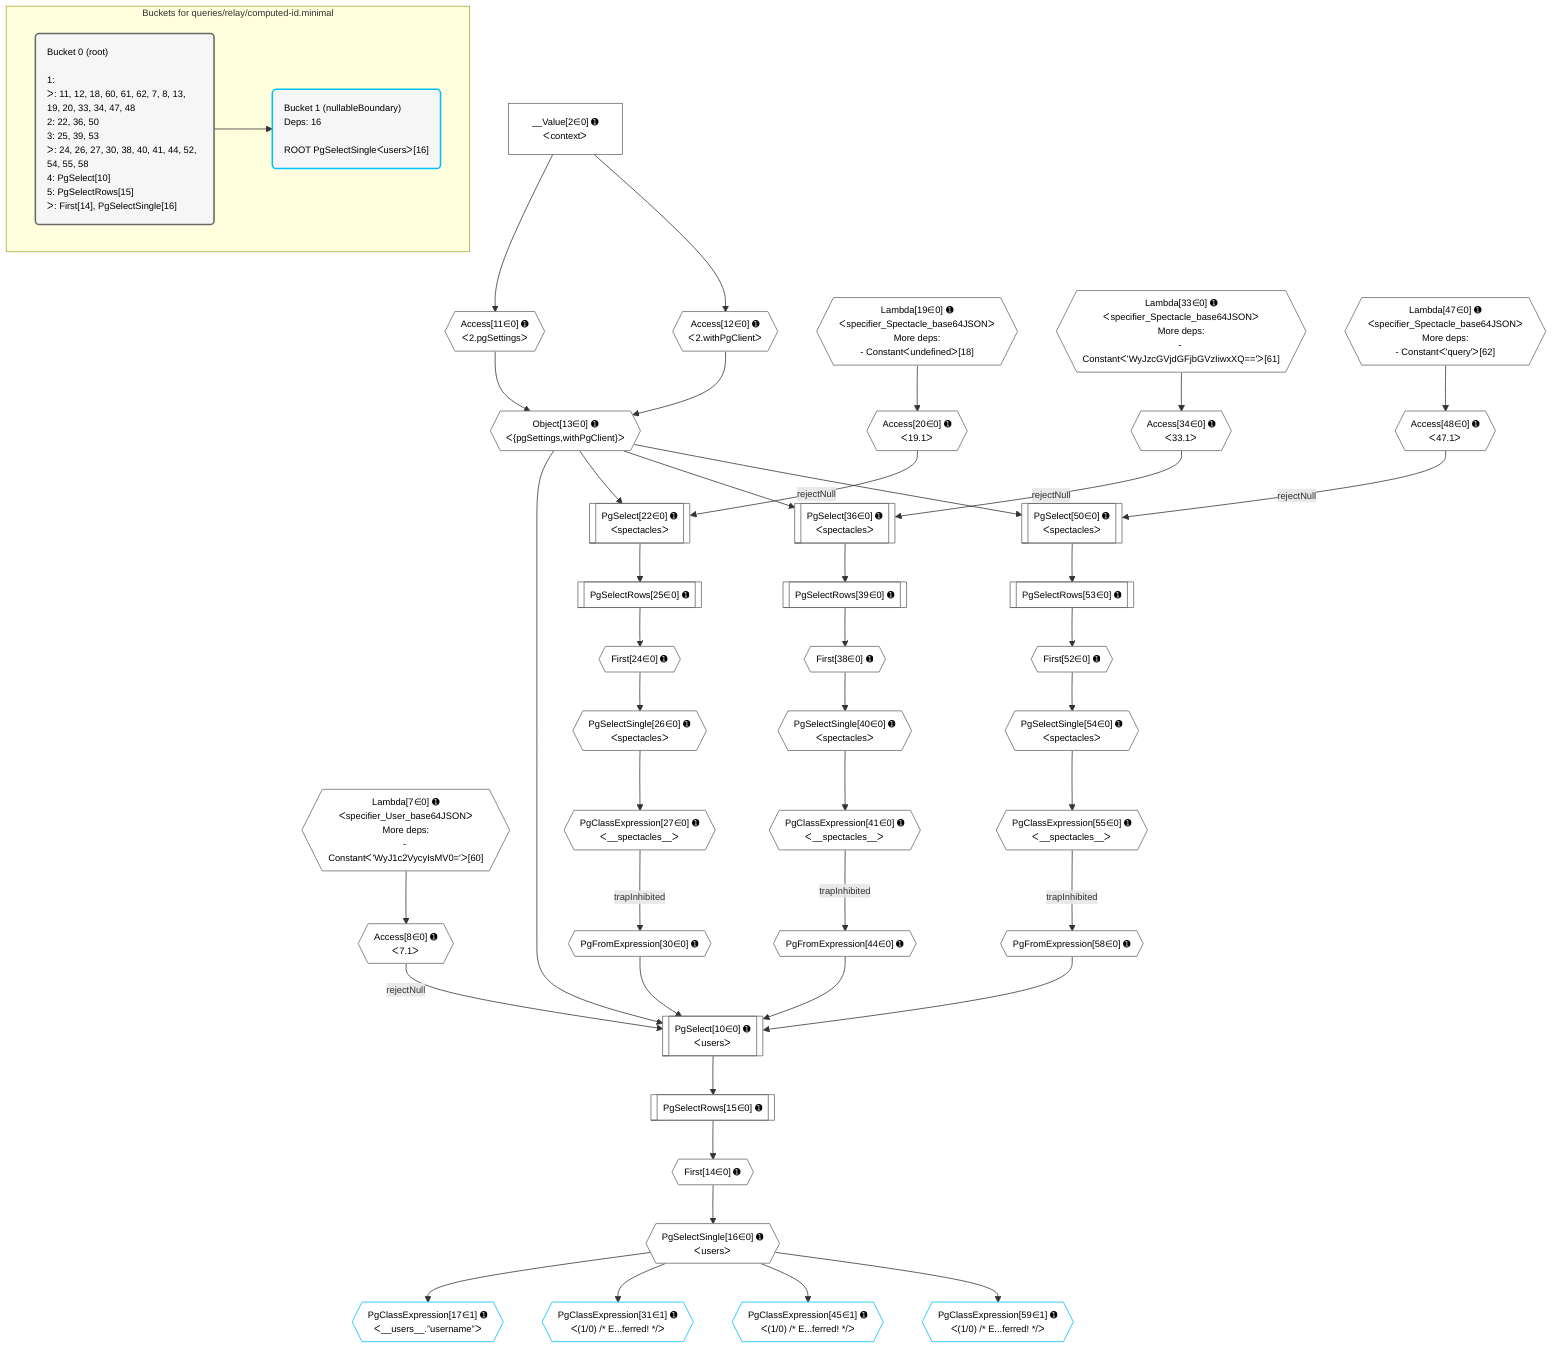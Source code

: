 %%{init: {'themeVariables': { 'fontSize': '12px'}}}%%
graph TD
    classDef path fill:#eee,stroke:#000,color:#000
    classDef plan fill:#fff,stroke-width:1px,color:#000
    classDef itemplan fill:#fff,stroke-width:2px,color:#000
    classDef unbatchedplan fill:#dff,stroke-width:1px,color:#000
    classDef sideeffectplan fill:#fcc,stroke-width:2px,color:#000
    classDef bucket fill:#f6f6f6,color:#000,stroke-width:2px,text-align:left

    subgraph "Buckets for queries/relay/computed-id.minimal"
    Bucket0("Bucket 0 (root)<br /><br />1: <br />ᐳ: 11, 12, 18, 60, 61, 62, 7, 8, 13, 19, 20, 33, 34, 47, 48<br />2: 22, 36, 50<br />3: 25, 39, 53<br />ᐳ: 24, 26, 27, 30, 38, 40, 41, 44, 52, 54, 55, 58<br />4: PgSelect[10]<br />5: PgSelectRows[15]<br />ᐳ: First[14], PgSelectSingle[16]"):::bucket
    Bucket1("Bucket 1 (nullableBoundary)<br />Deps: 16<br /><br />ROOT PgSelectSingleᐸusersᐳ[16]"):::bucket
    end
    Bucket0 --> Bucket1

    %% plan dependencies
    PgSelect10[["PgSelect[10∈0] ➊<br />ᐸusersᐳ"]]:::plan
    Object13{{"Object[13∈0] ➊<br />ᐸ{pgSettings,withPgClient}ᐳ"}}:::plan
    Access8{{"Access[8∈0] ➊<br />ᐸ7.1ᐳ"}}:::plan
    PgFromExpression30{{"PgFromExpression[30∈0] ➊"}}:::plan
    PgFromExpression44{{"PgFromExpression[44∈0] ➊"}}:::plan
    PgFromExpression58{{"PgFromExpression[58∈0] ➊"}}:::plan
    Access8 -->|rejectNull| PgSelect10
    Object13 & PgFromExpression30 & PgFromExpression44 & PgFromExpression58 --> PgSelect10
    Access11{{"Access[11∈0] ➊<br />ᐸ2.pgSettingsᐳ"}}:::plan
    Access12{{"Access[12∈0] ➊<br />ᐸ2.withPgClientᐳ"}}:::plan
    Access11 & Access12 --> Object13
    PgSelect22[["PgSelect[22∈0] ➊<br />ᐸspectaclesᐳ"]]:::plan
    Access20{{"Access[20∈0] ➊<br />ᐸ19.1ᐳ"}}:::plan
    Access20 -->|rejectNull| PgSelect22
    Object13 --> PgSelect22
    PgSelect36[["PgSelect[36∈0] ➊<br />ᐸspectaclesᐳ"]]:::plan
    Access34{{"Access[34∈0] ➊<br />ᐸ33.1ᐳ"}}:::plan
    Access34 -->|rejectNull| PgSelect36
    Object13 --> PgSelect36
    PgSelect50[["PgSelect[50∈0] ➊<br />ᐸspectaclesᐳ"]]:::plan
    Access48{{"Access[48∈0] ➊<br />ᐸ47.1ᐳ"}}:::plan
    Access48 -->|rejectNull| PgSelect50
    Object13 --> PgSelect50
    Lambda7{{"Lambda[7∈0] ➊<br />ᐸspecifier_User_base64JSONᐳ<br />More deps:<br />- Constantᐸ'WyJ1c2VycyIsMV0='ᐳ[60]"}}:::plan
    Lambda7 --> Access8
    __Value2["__Value[2∈0] ➊<br />ᐸcontextᐳ"]:::plan
    __Value2 --> Access11
    __Value2 --> Access12
    First14{{"First[14∈0] ➊"}}:::plan
    PgSelectRows15[["PgSelectRows[15∈0] ➊"]]:::plan
    PgSelectRows15 --> First14
    PgSelect10 --> PgSelectRows15
    PgSelectSingle16{{"PgSelectSingle[16∈0] ➊<br />ᐸusersᐳ"}}:::plan
    First14 --> PgSelectSingle16
    Lambda19{{"Lambda[19∈0] ➊<br />ᐸspecifier_Spectacle_base64JSONᐳ<br />More deps:<br />- Constantᐸundefinedᐳ[18]"}}:::plan
    Lambda19 --> Access20
    First24{{"First[24∈0] ➊"}}:::plan
    PgSelectRows25[["PgSelectRows[25∈0] ➊"]]:::plan
    PgSelectRows25 --> First24
    PgSelect22 --> PgSelectRows25
    PgSelectSingle26{{"PgSelectSingle[26∈0] ➊<br />ᐸspectaclesᐳ"}}:::plan
    First24 --> PgSelectSingle26
    PgClassExpression27{{"PgClassExpression[27∈0] ➊<br />ᐸ__spectacles__ᐳ"}}:::plan
    PgSelectSingle26 --> PgClassExpression27
    PgClassExpression27 -->|trapInhibited| PgFromExpression30
    Lambda33{{"Lambda[33∈0] ➊<br />ᐸspecifier_Spectacle_base64JSONᐳ<br />More deps:<br />- Constantᐸ'WyJzcGVjdGFjbGVzIiwxXQ=='ᐳ[61]"}}:::plan
    Lambda33 --> Access34
    First38{{"First[38∈0] ➊"}}:::plan
    PgSelectRows39[["PgSelectRows[39∈0] ➊"]]:::plan
    PgSelectRows39 --> First38
    PgSelect36 --> PgSelectRows39
    PgSelectSingle40{{"PgSelectSingle[40∈0] ➊<br />ᐸspectaclesᐳ"}}:::plan
    First38 --> PgSelectSingle40
    PgClassExpression41{{"PgClassExpression[41∈0] ➊<br />ᐸ__spectacles__ᐳ"}}:::plan
    PgSelectSingle40 --> PgClassExpression41
    PgClassExpression41 -->|trapInhibited| PgFromExpression44
    Lambda47{{"Lambda[47∈0] ➊<br />ᐸspecifier_Spectacle_base64JSONᐳ<br />More deps:<br />- Constantᐸ'query'ᐳ[62]"}}:::plan
    Lambda47 --> Access48
    First52{{"First[52∈0] ➊"}}:::plan
    PgSelectRows53[["PgSelectRows[53∈0] ➊"]]:::plan
    PgSelectRows53 --> First52
    PgSelect50 --> PgSelectRows53
    PgSelectSingle54{{"PgSelectSingle[54∈0] ➊<br />ᐸspectaclesᐳ"}}:::plan
    First52 --> PgSelectSingle54
    PgClassExpression55{{"PgClassExpression[55∈0] ➊<br />ᐸ__spectacles__ᐳ"}}:::plan
    PgSelectSingle54 --> PgClassExpression55
    PgClassExpression55 -->|trapInhibited| PgFromExpression58
    PgClassExpression17{{"PgClassExpression[17∈1] ➊<br />ᐸ__users__.”username”ᐳ"}}:::plan
    PgSelectSingle16 --> PgClassExpression17
    PgClassExpression31{{"PgClassExpression[31∈1] ➊<br />ᐸ(1/0) /* E...ferred! */ᐳ"}}:::plan
    PgSelectSingle16 --> PgClassExpression31
    PgClassExpression45{{"PgClassExpression[45∈1] ➊<br />ᐸ(1/0) /* E...ferred! */ᐳ"}}:::plan
    PgSelectSingle16 --> PgClassExpression45
    PgClassExpression59{{"PgClassExpression[59∈1] ➊<br />ᐸ(1/0) /* E...ferred! */ᐳ"}}:::plan
    PgSelectSingle16 --> PgClassExpression59

    %% define steps
    classDef bucket0 stroke:#696969
    class Bucket0,__Value2,Lambda7,Access8,PgSelect10,Access11,Access12,Object13,First14,PgSelectRows15,PgSelectSingle16,Lambda19,Access20,PgSelect22,First24,PgSelectRows25,PgSelectSingle26,PgClassExpression27,PgFromExpression30,Lambda33,Access34,PgSelect36,First38,PgSelectRows39,PgSelectSingle40,PgClassExpression41,PgFromExpression44,Lambda47,Access48,PgSelect50,First52,PgSelectRows53,PgSelectSingle54,PgClassExpression55,PgFromExpression58 bucket0
    classDef bucket1 stroke:#00bfff
    class Bucket1,PgClassExpression17,PgClassExpression31,PgClassExpression45,PgClassExpression59 bucket1